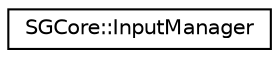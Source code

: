 digraph "Graphical Class Hierarchy"
{
 // LATEX_PDF_SIZE
  edge [fontname="Helvetica",fontsize="10",labelfontname="Helvetica",labelfontsize="10"];
  node [fontname="Helvetica",fontsize="10",shape=record];
  rankdir="LR";
  Node0 [label="SGCore::InputManager",height=0.2,width=0.4,color="black", fillcolor="white", style="filled",URL="$classSGCore_1_1InputManager.html",tooltip=" "];
}
